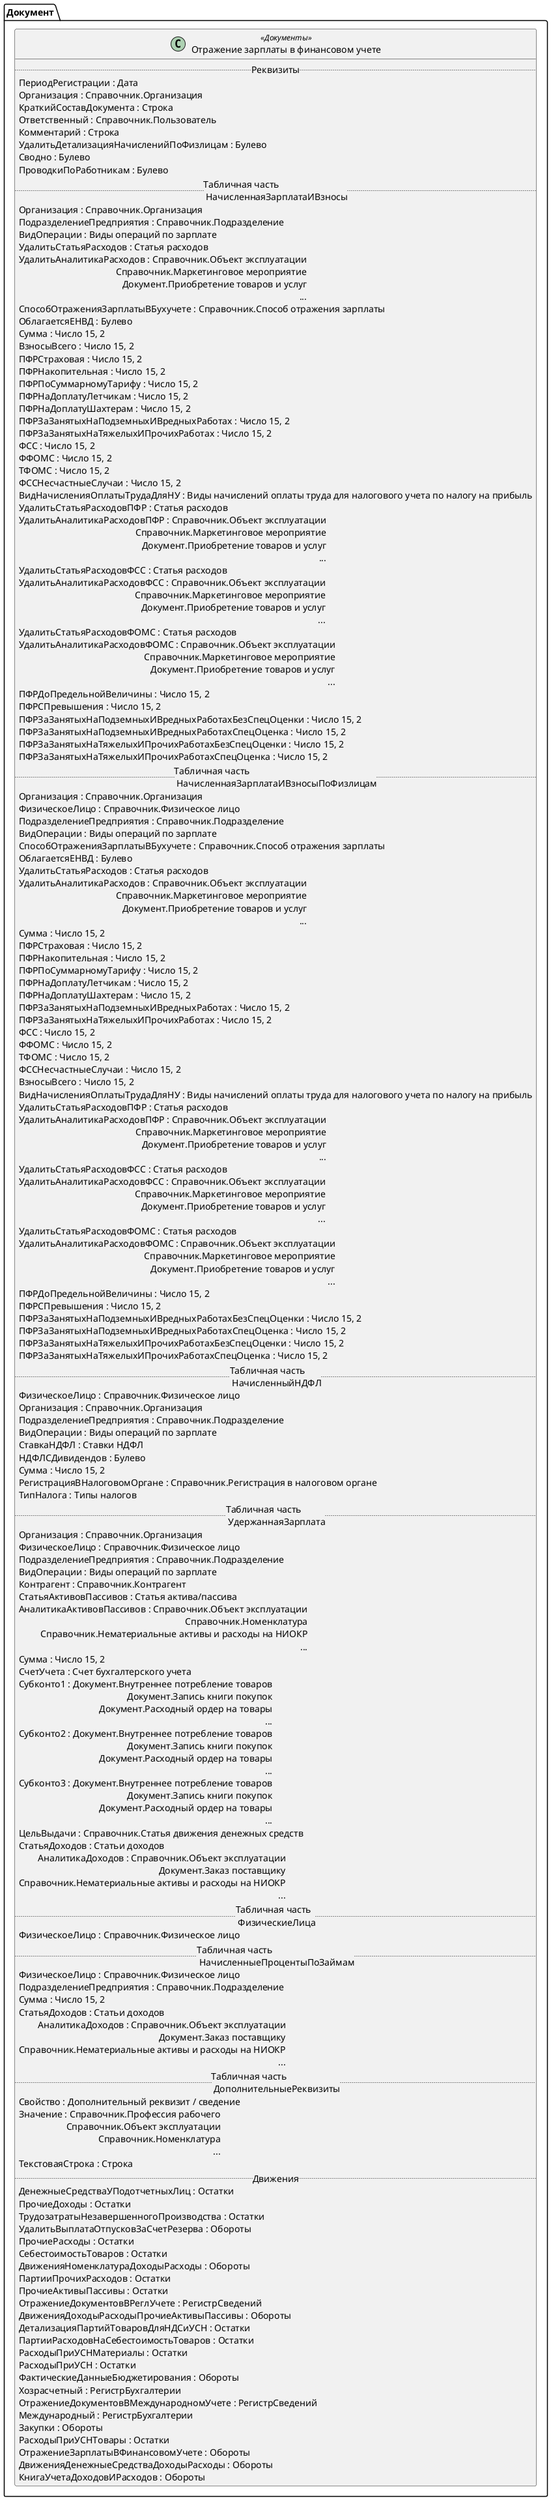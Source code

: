 ﻿@startuml ОтражениеЗарплатыВФинансовомУчете
'!include templates.wsd
'..\include templates.wsd
class Документ.ОтражениеЗарплатыВФинансовомУчете as "Отражение зарплаты в финансовом учете" <<Документы>>
{
..Реквизиты..
ПериодРегистрации : Дата
Организация : Справочник.Организация
КраткийСоставДокумента : Строка
Ответственный : Справочник.Пользователь
Комментарий : Строка
УдалитьДетализацияНачисленийПоФизлицам : Булево
Сводно : Булево
ПроводкиПоРаботникам : Булево
..Табличная часть \n НачисленнаяЗарплатаИВзносы..
Организация : Справочник.Организация
ПодразделениеПредприятия : Справочник.Подразделение
ВидОперации : Виды операций по зарплате
УдалитьСтатьяРасходов : Статья расходов
УдалитьАналитикаРасходов : Справочник.Объект эксплуатации\rСправочник.Маркетинговое мероприятие\rДокумент.Приобретение товаров и услуг\r...
СпособОтраженияЗарплатыВБухучете : Справочник.Способ отражения зарплаты
ОблагаетсяЕНВД : Булево
Сумма : Число 15, 2
ВзносыВсего : Число 15, 2
ПФРСтраховая : Число 15, 2
ПФРНакопительная : Число 15, 2
ПФРПоСуммарномуТарифу : Число 15, 2
ПФРНаДоплатуЛетчикам : Число 15, 2
ПФРНаДоплатуШахтерам : Число 15, 2
ПФРЗаЗанятыхНаПодземныхИВредныхРаботах : Число 15, 2
ПФРЗаЗанятыхНаТяжелыхИПрочихРаботах : Число 15, 2
ФСС : Число 15, 2
ФФОМС : Число 15, 2
ТФОМС : Число 15, 2
ФССНесчастныеСлучаи : Число 15, 2
ВидНачисленияОплатыТрудаДляНУ : Виды начислений оплаты труда для налогового учета по налогу на прибыль
УдалитьСтатьяРасходовПФР : Статья расходов
УдалитьАналитикаРасходовПФР : Справочник.Объект эксплуатации\rСправочник.Маркетинговое мероприятие\rДокумент.Приобретение товаров и услуг\r...
УдалитьСтатьяРасходовФСС : Статья расходов
УдалитьАналитикаРасходовФСС : Справочник.Объект эксплуатации\rСправочник.Маркетинговое мероприятие\rДокумент.Приобретение товаров и услуг\r...
УдалитьСтатьяРасходовФОМС : Статья расходов
УдалитьАналитикаРасходовФОМС : Справочник.Объект эксплуатации\rСправочник.Маркетинговое мероприятие\rДокумент.Приобретение товаров и услуг\r...
ПФРДоПредельнойВеличины : Число 15, 2
ПФРСПревышения : Число 15, 2
ПФРЗаЗанятыхНаПодземныхИВредныхРаботахБезСпецОценки : Число 15, 2
ПФРЗаЗанятыхНаПодземныхИВредныхРаботахСпецОценка : Число 15, 2
ПФРЗаЗанятыхНаТяжелыхИПрочихРаботахБезСпецОценки : Число 15, 2
ПФРЗаЗанятыхНаТяжелыхИПрочихРаботахСпецОценка : Число 15, 2
..Табличная часть \n НачисленнаяЗарплатаИВзносыПоФизлицам..
Организация : Справочник.Организация
ФизическоеЛицо : Справочник.Физическое лицо
ПодразделениеПредприятия : Справочник.Подразделение
ВидОперации : Виды операций по зарплате
СпособОтраженияЗарплатыВБухучете : Справочник.Способ отражения зарплаты
ОблагаетсяЕНВД : Булево
УдалитьСтатьяРасходов : Статья расходов
УдалитьАналитикаРасходов : Справочник.Объект эксплуатации\rСправочник.Маркетинговое мероприятие\rДокумент.Приобретение товаров и услуг\r...
Сумма : Число 15, 2
ПФРСтраховая : Число 15, 2
ПФРНакопительная : Число 15, 2
ПФРПоСуммарномуТарифу : Число 15, 2
ПФРНаДоплатуЛетчикам : Число 15, 2
ПФРНаДоплатуШахтерам : Число 15, 2
ПФРЗаЗанятыхНаПодземныхИВредныхРаботах : Число 15, 2
ПФРЗаЗанятыхНаТяжелыхИПрочихРаботах : Число 15, 2
ФСС : Число 15, 2
ФФОМС : Число 15, 2
ТФОМС : Число 15, 2
ФССНесчастныеСлучаи : Число 15, 2
ВзносыВсего : Число 15, 2
ВидНачисленияОплатыТрудаДляНУ : Виды начислений оплаты труда для налогового учета по налогу на прибыль
УдалитьСтатьяРасходовПФР : Статья расходов
УдалитьАналитикаРасходовПФР : Справочник.Объект эксплуатации\rСправочник.Маркетинговое мероприятие\rДокумент.Приобретение товаров и услуг\r...
УдалитьСтатьяРасходовФСС : Статья расходов
УдалитьАналитикаРасходовФСС : Справочник.Объект эксплуатации\rСправочник.Маркетинговое мероприятие\rДокумент.Приобретение товаров и услуг\r...
УдалитьСтатьяРасходовФОМС : Статья расходов
УдалитьАналитикаРасходовФОМС : Справочник.Объект эксплуатации\rСправочник.Маркетинговое мероприятие\rДокумент.Приобретение товаров и услуг\r...
ПФРДоПредельнойВеличины : Число 15, 2
ПФРСПревышения : Число 15, 2
ПФРЗаЗанятыхНаПодземныхИВредныхРаботахБезСпецОценки : Число 15, 2
ПФРЗаЗанятыхНаПодземныхИВредныхРаботахСпецОценка : Число 15, 2
ПФРЗаЗанятыхНаТяжелыхИПрочихРаботахБезСпецОценки : Число 15, 2
ПФРЗаЗанятыхНаТяжелыхИПрочихРаботахСпецОценка : Число 15, 2
..Табличная часть \n НачисленныйНДФЛ..
ФизическоеЛицо : Справочник.Физическое лицо
Организация : Справочник.Организация
ПодразделениеПредприятия : Справочник.Подразделение
ВидОперации : Виды операций по зарплате
СтавкаНДФЛ : Ставки НДФЛ
НДФЛСДивидендов : Булево
Сумма : Число 15, 2
РегистрацияВНалоговомОргане : Справочник.Регистрация в налоговом органе
ТипНалога : Типы налогов
..Табличная часть \n УдержаннаяЗарплата..
Организация : Справочник.Организация
ФизическоеЛицо : Справочник.Физическое лицо
ПодразделениеПредприятия : Справочник.Подразделение
ВидОперации : Виды операций по зарплате
Контрагент : Справочник.Контрагент
СтатьяАктивовПассивов : Статья актива/пассива
АналитикаАктивовПассивов : Справочник.Объект эксплуатации\rСправочник.Номенклатура\rСправочник.Нематериальные активы и расходы на НИОКР\r...
Сумма : Число 15, 2
СчетУчета : Счет бухгалтерского учета
Субконто1 : Документ.Внутреннее потребление товаров\rДокумент.Запись книги покупок\rДокумент.Расходный ордер на товары\r...
Субконто2 : Документ.Внутреннее потребление товаров\rДокумент.Запись книги покупок\rДокумент.Расходный ордер на товары\r...
Субконто3 : Документ.Внутреннее потребление товаров\rДокумент.Запись книги покупок\rДокумент.Расходный ордер на товары\r...
ЦельВыдачи : Справочник.Статья движения денежных средств
СтатьяДоходов : Статьи доходов
АналитикаДоходов : Справочник.Объект эксплуатации\rДокумент.Заказ поставщику\rСправочник.Нематериальные активы и расходы на НИОКР\r...
..Табличная часть \n ФизическиеЛица..
ФизическоеЛицо : Справочник.Физическое лицо
..Табличная часть \n НачисленныеПроцентыПоЗаймам..
ФизическоеЛицо : Справочник.Физическое лицо
ПодразделениеПредприятия : Справочник.Подразделение
Сумма : Число 15, 2
СтатьяДоходов : Статьи доходов
АналитикаДоходов : Справочник.Объект эксплуатации\rДокумент.Заказ поставщику\rСправочник.Нематериальные активы и расходы на НИОКР\r...
..Табличная часть \n ДополнительныеРеквизиты..
Свойство : Дополнительный реквизит / сведение
Значение : Справочник.Профессия рабочего\rСправочник.Объект эксплуатации\rСправочник.Номенклатура\r...
ТекстоваяСтрока : Строка
..Движения..
ДенежныеСредстваУПодотчетныхЛиц : Остатки
ПрочиеДоходы : Остатки
ТрудозатратыНезавершенногоПроизводства : Остатки
УдалитьВыплатаОтпусковЗаСчетРезерва : Обороты
ПрочиеРасходы : Остатки
СебестоимостьТоваров : Остатки
ДвиженияНоменклатураДоходыРасходы : Обороты
ПартииПрочихРасходов : Остатки
ПрочиеАктивыПассивы : Остатки
ОтражениеДокументовВРеглУчете : РегистрСведений
ДвиженияДоходыРасходыПрочиеАктивыПассивы : Обороты
ДетализацияПартийТоваровДляНДСиУСН : Остатки
ПартииРасходовНаСебестоимостьТоваров : Остатки
РасходыПриУСНМатериалы : Остатки
РасходыПриУСН : Остатки
ФактическиеДанныеБюджетирования : Обороты
Хозрасчетный : РегистрБухгалтерии
ОтражениеДокументовВМеждународномУчете : РегистрСведений
Международный : РегистрБухгалтерии
Закупки : Обороты
РасходыПриУСНТовары : Остатки
ОтражениеЗарплатыВФинансовомУчете : Обороты
ДвиженияДенежныеСредстваДоходыРасходы : Обороты
КнигаУчетаДоходовИРасходов : Обороты
}
@enduml
